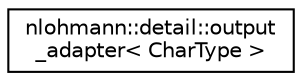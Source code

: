 digraph "Graphical Class Hierarchy"
{
  edge [fontname="Helvetica",fontsize="10",labelfontname="Helvetica",labelfontsize="10"];
  node [fontname="Helvetica",fontsize="10",shape=record];
  rankdir="LR";
  Node1 [label="nlohmann::detail::output\l_adapter\< CharType \>",height=0.2,width=0.4,color="black", fillcolor="white", style="filled",URL="$classnlohmann_1_1detail_1_1output__adapter.html"];
}
